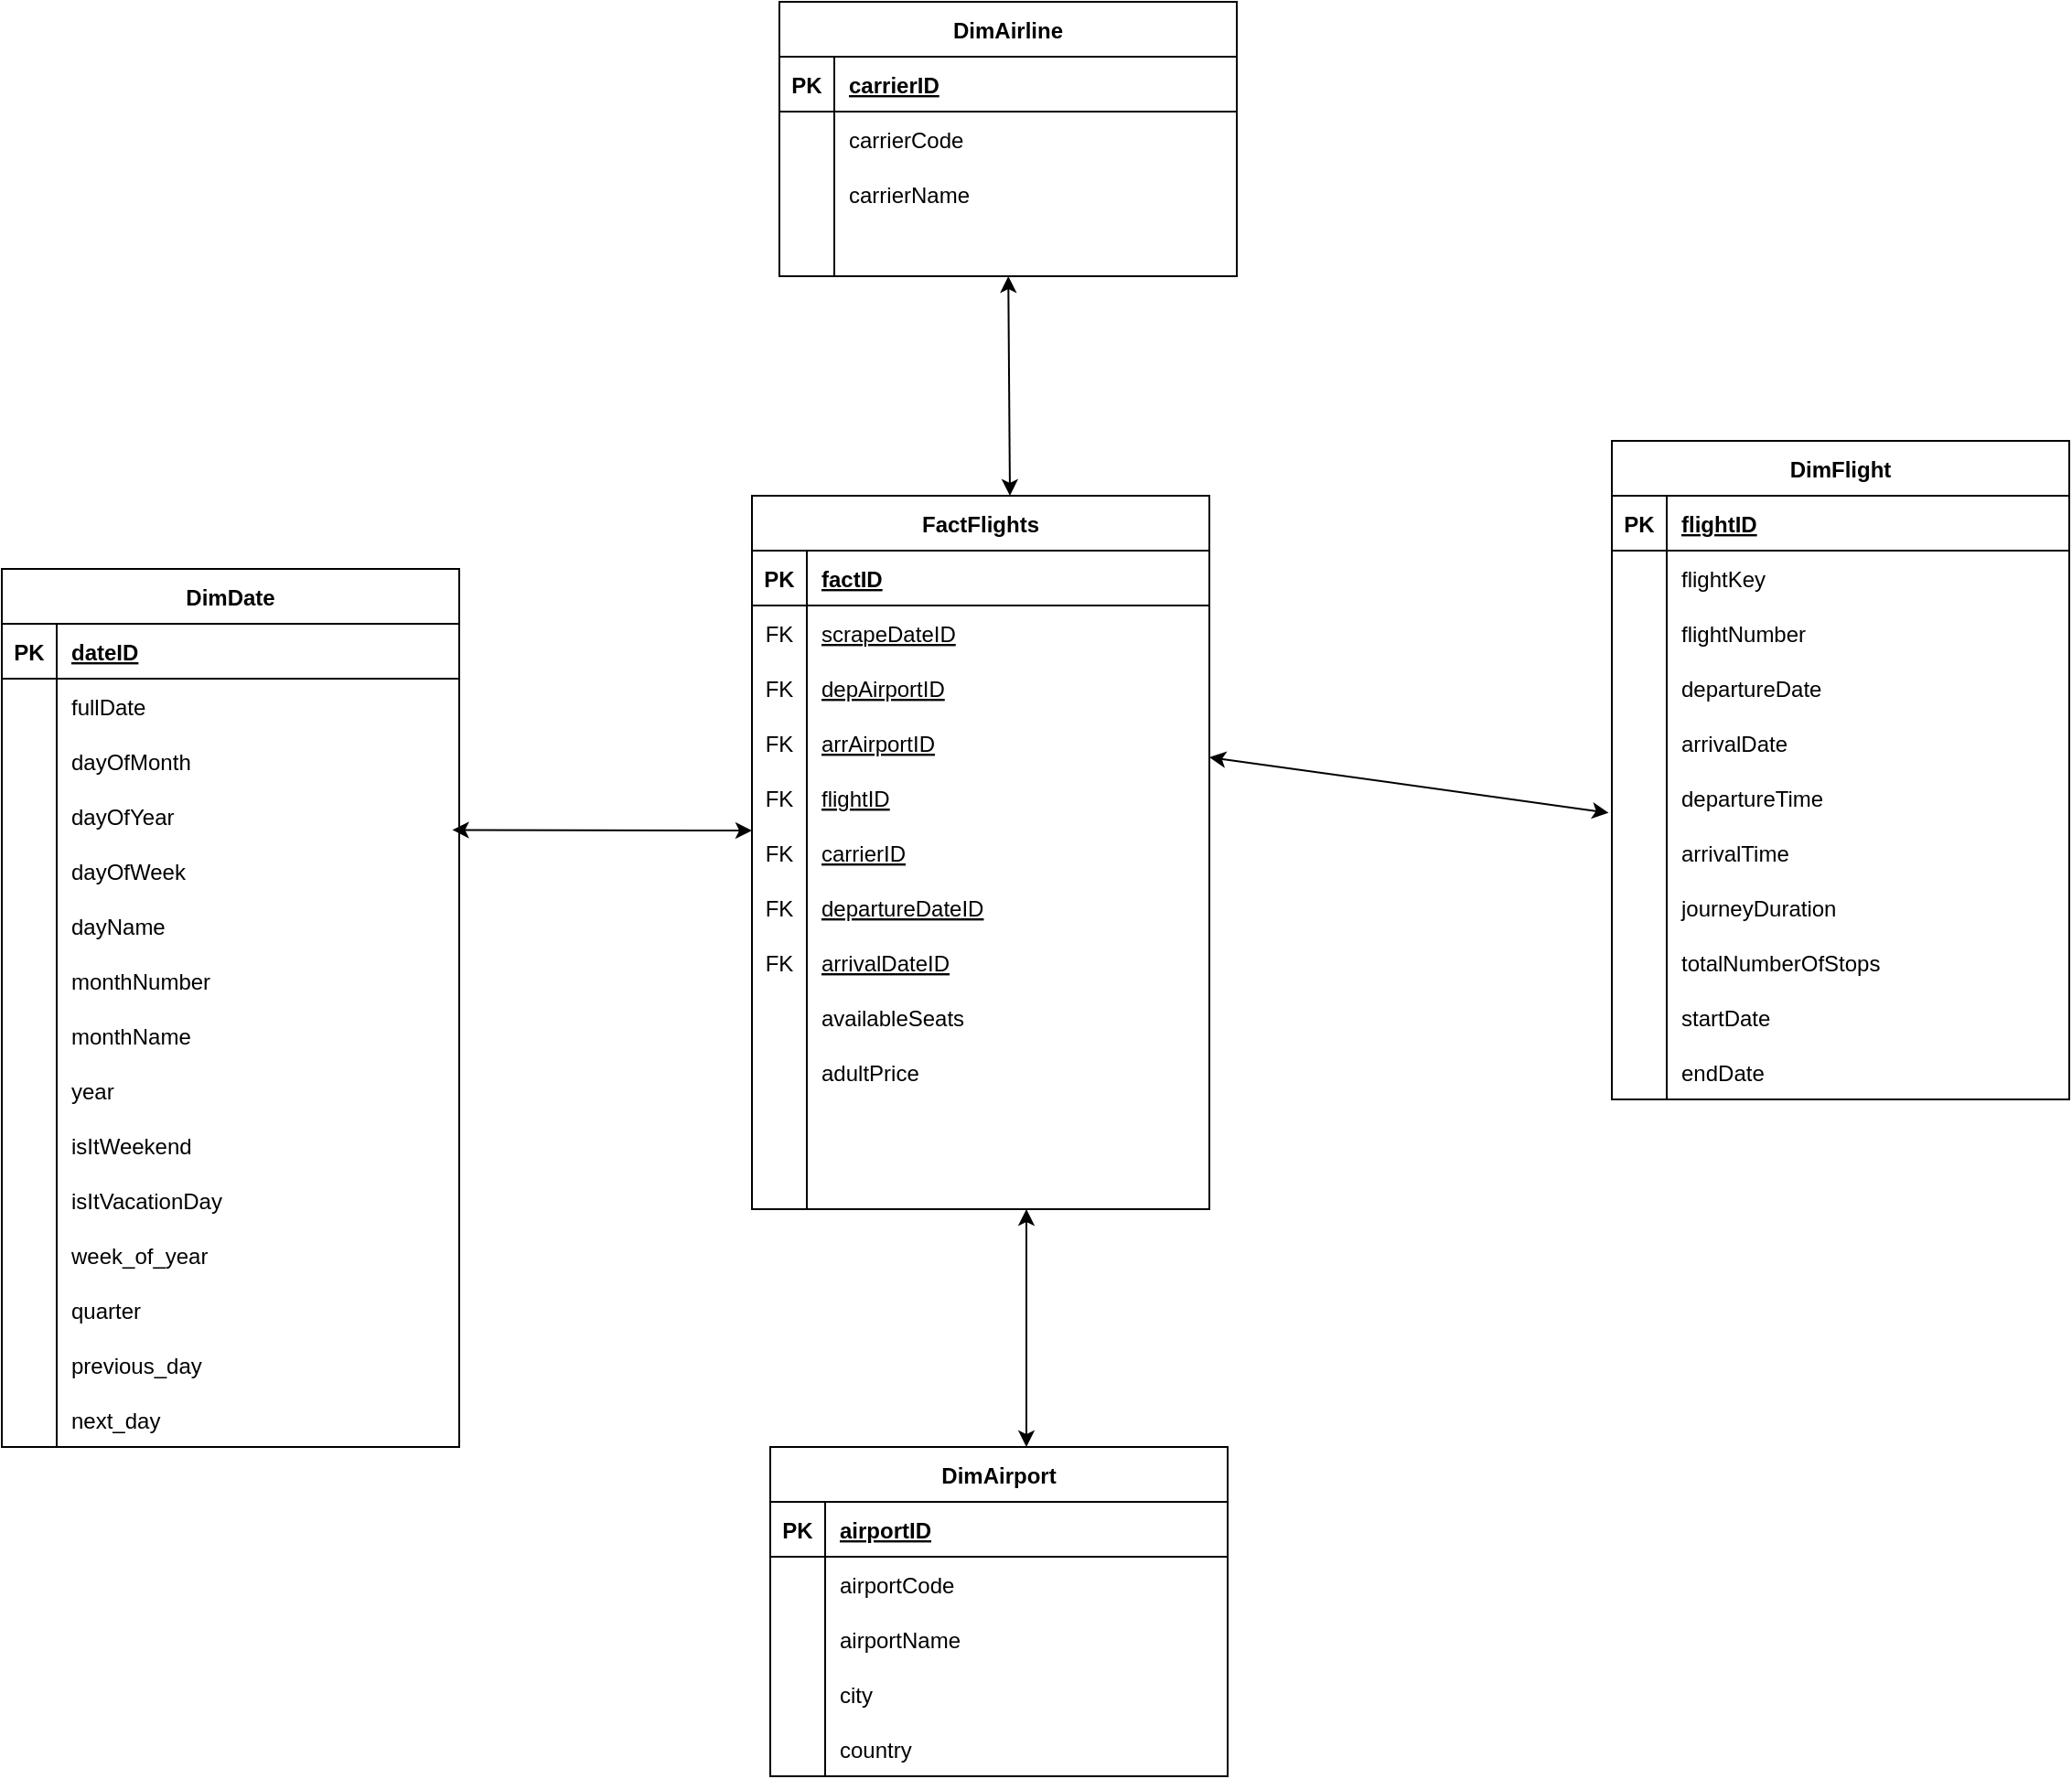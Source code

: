 <mxfile version="20.3.0" type="device"><diagram id="R2lEEEUBdFMjLlhIrx00" name="Page-1"><mxGraphModel dx="1449" dy="1837" grid="1" gridSize="10" guides="1" tooltips="1" connect="1" arrows="1" fold="1" page="1" pageScale="1" pageWidth="850" pageHeight="1100" math="0" shadow="0" extFonts="Permanent Marker^https://fonts.googleapis.com/css?family=Permanent+Marker"><root><mxCell id="0"/><mxCell id="1" parent="0"/><mxCell id="C-vyLk0tnHw3VtMMgP7b-2" value="DimFlight" style="shape=table;startSize=30;container=1;collapsible=1;childLayout=tableLayout;fixedRows=1;rowLines=0;fontStyle=1;align=center;resizeLast=1;" parent="1" vertex="1"><mxGeometry x="1000" y="-170" width="250" height="360" as="geometry"/></mxCell><mxCell id="C-vyLk0tnHw3VtMMgP7b-3" value="" style="shape=partialRectangle;collapsible=0;dropTarget=0;pointerEvents=0;fillColor=none;points=[[0,0.5],[1,0.5]];portConstraint=eastwest;top=0;left=0;right=0;bottom=1;" parent="C-vyLk0tnHw3VtMMgP7b-2" vertex="1"><mxGeometry y="30" width="250" height="30" as="geometry"/></mxCell><mxCell id="C-vyLk0tnHw3VtMMgP7b-4" value="PK" style="shape=partialRectangle;overflow=hidden;connectable=0;fillColor=none;top=0;left=0;bottom=0;right=0;fontStyle=1;" parent="C-vyLk0tnHw3VtMMgP7b-3" vertex="1"><mxGeometry width="30" height="30" as="geometry"><mxRectangle width="30" height="30" as="alternateBounds"/></mxGeometry></mxCell><mxCell id="C-vyLk0tnHw3VtMMgP7b-5" value="flightID" style="shape=partialRectangle;overflow=hidden;connectable=0;fillColor=none;top=0;left=0;bottom=0;right=0;align=left;spacingLeft=6;fontStyle=5;" parent="C-vyLk0tnHw3VtMMgP7b-3" vertex="1"><mxGeometry x="30" width="220" height="30" as="geometry"><mxRectangle width="220" height="30" as="alternateBounds"/></mxGeometry></mxCell><mxCell id="aFDw3FWtS5_TRK1xWJcs-72" value="" style="shape=partialRectangle;collapsible=0;dropTarget=0;pointerEvents=0;fillColor=none;points=[[0,0.5],[1,0.5]];portConstraint=eastwest;top=0;left=0;right=0;bottom=0;" parent="C-vyLk0tnHw3VtMMgP7b-2" vertex="1"><mxGeometry y="60" width="250" height="30" as="geometry"/></mxCell><mxCell id="aFDw3FWtS5_TRK1xWJcs-73" value="" style="shape=partialRectangle;overflow=hidden;connectable=0;fillColor=none;top=0;left=0;bottom=0;right=0;" parent="aFDw3FWtS5_TRK1xWJcs-72" vertex="1"><mxGeometry width="30" height="30" as="geometry"><mxRectangle width="30" height="30" as="alternateBounds"/></mxGeometry></mxCell><mxCell id="aFDw3FWtS5_TRK1xWJcs-74" value="flightKey" style="shape=partialRectangle;overflow=hidden;connectable=0;fillColor=none;top=0;left=0;bottom=0;right=0;align=left;spacingLeft=6;fontStyle=0" parent="aFDw3FWtS5_TRK1xWJcs-72" vertex="1"><mxGeometry x="30" width="220" height="30" as="geometry"><mxRectangle width="220" height="30" as="alternateBounds"/></mxGeometry></mxCell><mxCell id="MrCc9-gpfVWTd9eHEg34-4" value="" style="shape=partialRectangle;collapsible=0;dropTarget=0;pointerEvents=0;fillColor=none;points=[[0,0.5],[1,0.5]];portConstraint=eastwest;top=0;left=0;right=0;bottom=0;" vertex="1" parent="C-vyLk0tnHw3VtMMgP7b-2"><mxGeometry y="90" width="250" height="30" as="geometry"/></mxCell><mxCell id="MrCc9-gpfVWTd9eHEg34-5" value="" style="shape=partialRectangle;overflow=hidden;connectable=0;fillColor=none;top=0;left=0;bottom=0;right=0;" vertex="1" parent="MrCc9-gpfVWTd9eHEg34-4"><mxGeometry width="30" height="30" as="geometry"><mxRectangle width="30" height="30" as="alternateBounds"/></mxGeometry></mxCell><mxCell id="MrCc9-gpfVWTd9eHEg34-6" value="flightNumber" style="shape=partialRectangle;overflow=hidden;connectable=0;fillColor=none;top=0;left=0;bottom=0;right=0;align=left;spacingLeft=6;fontStyle=0" vertex="1" parent="MrCc9-gpfVWTd9eHEg34-4"><mxGeometry x="30" width="220" height="30" as="geometry"><mxRectangle width="220" height="30" as="alternateBounds"/></mxGeometry></mxCell><mxCell id="aFDw3FWtS5_TRK1xWJcs-75" value="" style="shape=partialRectangle;collapsible=0;dropTarget=0;pointerEvents=0;fillColor=none;points=[[0,0.5],[1,0.5]];portConstraint=eastwest;top=0;left=0;right=0;bottom=0;" parent="C-vyLk0tnHw3VtMMgP7b-2" vertex="1"><mxGeometry y="120" width="250" height="30" as="geometry"/></mxCell><mxCell id="aFDw3FWtS5_TRK1xWJcs-76" value="" style="shape=partialRectangle;overflow=hidden;connectable=0;fillColor=none;top=0;left=0;bottom=0;right=0;" parent="aFDw3FWtS5_TRK1xWJcs-75" vertex="1"><mxGeometry width="30" height="30" as="geometry"><mxRectangle width="30" height="30" as="alternateBounds"/></mxGeometry></mxCell><mxCell id="aFDw3FWtS5_TRK1xWJcs-77" value="departureDate" style="shape=partialRectangle;overflow=hidden;connectable=0;fillColor=none;top=0;left=0;bottom=0;right=0;align=left;spacingLeft=6;fontStyle=0" parent="aFDw3FWtS5_TRK1xWJcs-75" vertex="1"><mxGeometry x="30" width="220" height="30" as="geometry"><mxRectangle width="220" height="30" as="alternateBounds"/></mxGeometry></mxCell><mxCell id="C-vyLk0tnHw3VtMMgP7b-6" value="" style="shape=partialRectangle;collapsible=0;dropTarget=0;pointerEvents=0;fillColor=none;points=[[0,0.5],[1,0.5]];portConstraint=eastwest;top=0;left=0;right=0;bottom=0;" parent="C-vyLk0tnHw3VtMMgP7b-2" vertex="1"><mxGeometry y="150" width="250" height="30" as="geometry"/></mxCell><mxCell id="C-vyLk0tnHw3VtMMgP7b-7" value="" style="shape=partialRectangle;overflow=hidden;connectable=0;fillColor=none;top=0;left=0;bottom=0;right=0;" parent="C-vyLk0tnHw3VtMMgP7b-6" vertex="1"><mxGeometry width="30" height="30" as="geometry"><mxRectangle width="30" height="30" as="alternateBounds"/></mxGeometry></mxCell><mxCell id="C-vyLk0tnHw3VtMMgP7b-8" value="arrivalDate" style="shape=partialRectangle;overflow=hidden;connectable=0;fillColor=none;top=0;left=0;bottom=0;right=0;align=left;spacingLeft=6;fontStyle=0" parent="C-vyLk0tnHw3VtMMgP7b-6" vertex="1"><mxGeometry x="30" width="220" height="30" as="geometry"><mxRectangle width="220" height="30" as="alternateBounds"/></mxGeometry></mxCell><mxCell id="C-vyLk0tnHw3VtMMgP7b-9" value="" style="shape=partialRectangle;collapsible=0;dropTarget=0;pointerEvents=0;fillColor=none;points=[[0,0.5],[1,0.5]];portConstraint=eastwest;top=0;left=0;right=0;bottom=0;" parent="C-vyLk0tnHw3VtMMgP7b-2" vertex="1"><mxGeometry y="180" width="250" height="30" as="geometry"/></mxCell><mxCell id="C-vyLk0tnHw3VtMMgP7b-10" value="" style="shape=partialRectangle;overflow=hidden;connectable=0;fillColor=none;top=0;left=0;bottom=0;right=0;" parent="C-vyLk0tnHw3VtMMgP7b-9" vertex="1"><mxGeometry width="30" height="30" as="geometry"><mxRectangle width="30" height="30" as="alternateBounds"/></mxGeometry></mxCell><mxCell id="C-vyLk0tnHw3VtMMgP7b-11" value="departureTime" style="shape=partialRectangle;overflow=hidden;connectable=0;fillColor=none;top=0;left=0;bottom=0;right=0;align=left;spacingLeft=6;" parent="C-vyLk0tnHw3VtMMgP7b-9" vertex="1"><mxGeometry x="30" width="220" height="30" as="geometry"><mxRectangle width="220" height="30" as="alternateBounds"/></mxGeometry></mxCell><mxCell id="aFDw3FWtS5_TRK1xWJcs-7" value="" style="shape=partialRectangle;collapsible=0;dropTarget=0;pointerEvents=0;fillColor=none;points=[[0,0.5],[1,0.5]];portConstraint=eastwest;top=0;left=0;right=0;bottom=0;" parent="C-vyLk0tnHw3VtMMgP7b-2" vertex="1"><mxGeometry y="210" width="250" height="30" as="geometry"/></mxCell><mxCell id="aFDw3FWtS5_TRK1xWJcs-8" value="    " style="shape=partialRectangle;overflow=hidden;connectable=0;fillColor=none;top=0;left=0;bottom=0;right=0;" parent="aFDw3FWtS5_TRK1xWJcs-7" vertex="1"><mxGeometry width="30" height="30" as="geometry"><mxRectangle width="30" height="30" as="alternateBounds"/></mxGeometry></mxCell><mxCell id="aFDw3FWtS5_TRK1xWJcs-9" value="arrivalTime" style="shape=partialRectangle;overflow=hidden;connectable=0;fillColor=none;top=0;left=0;bottom=0;right=0;align=left;spacingLeft=6;" parent="aFDw3FWtS5_TRK1xWJcs-7" vertex="1"><mxGeometry x="30" width="220" height="30" as="geometry"><mxRectangle width="220" height="30" as="alternateBounds"/></mxGeometry></mxCell><mxCell id="aFDw3FWtS5_TRK1xWJcs-10" value="" style="shape=partialRectangle;collapsible=0;dropTarget=0;pointerEvents=0;fillColor=none;points=[[0,0.5],[1,0.5]];portConstraint=eastwest;top=0;left=0;right=0;bottom=0;" parent="C-vyLk0tnHw3VtMMgP7b-2" vertex="1"><mxGeometry y="240" width="250" height="30" as="geometry"/></mxCell><mxCell id="aFDw3FWtS5_TRK1xWJcs-11" value="    " style="shape=partialRectangle;overflow=hidden;connectable=0;fillColor=none;top=0;left=0;bottom=0;right=0;" parent="aFDw3FWtS5_TRK1xWJcs-10" vertex="1"><mxGeometry width="30" height="30" as="geometry"><mxRectangle width="30" height="30" as="alternateBounds"/></mxGeometry></mxCell><mxCell id="aFDw3FWtS5_TRK1xWJcs-12" value="journeyDuration" style="shape=partialRectangle;overflow=hidden;connectable=0;fillColor=none;top=0;left=0;bottom=0;right=0;align=left;spacingLeft=6;" parent="aFDw3FWtS5_TRK1xWJcs-10" vertex="1"><mxGeometry x="30" width="220" height="30" as="geometry"><mxRectangle width="220" height="30" as="alternateBounds"/></mxGeometry></mxCell><mxCell id="ncokuaWRNM8xw1sdUH3f-75" value="" style="shape=partialRectangle;collapsible=0;dropTarget=0;pointerEvents=0;fillColor=none;points=[[0,0.5],[1,0.5]];portConstraint=eastwest;top=0;left=0;right=0;bottom=0;" parent="C-vyLk0tnHw3VtMMgP7b-2" vertex="1"><mxGeometry y="270" width="250" height="30" as="geometry"/></mxCell><mxCell id="ncokuaWRNM8xw1sdUH3f-76" value="    " style="shape=partialRectangle;overflow=hidden;connectable=0;fillColor=none;top=0;left=0;bottom=0;right=0;" parent="ncokuaWRNM8xw1sdUH3f-75" vertex="1"><mxGeometry width="30" height="30" as="geometry"><mxRectangle width="30" height="30" as="alternateBounds"/></mxGeometry></mxCell><mxCell id="ncokuaWRNM8xw1sdUH3f-77" value="totalNumberOfStops" style="shape=partialRectangle;overflow=hidden;connectable=0;fillColor=none;top=0;left=0;bottom=0;right=0;align=left;spacingLeft=6;" parent="ncokuaWRNM8xw1sdUH3f-75" vertex="1"><mxGeometry x="30" width="220" height="30" as="geometry"><mxRectangle width="220" height="30" as="alternateBounds"/></mxGeometry></mxCell><mxCell id="aFDw3FWtS5_TRK1xWJcs-22" value="" style="shape=partialRectangle;collapsible=0;dropTarget=0;pointerEvents=0;fillColor=none;points=[[0,0.5],[1,0.5]];portConstraint=eastwest;top=0;left=0;right=0;bottom=0;" parent="C-vyLk0tnHw3VtMMgP7b-2" vertex="1"><mxGeometry y="300" width="250" height="30" as="geometry"/></mxCell><mxCell id="aFDw3FWtS5_TRK1xWJcs-23" value="    " style="shape=partialRectangle;overflow=hidden;connectable=0;fillColor=none;top=0;left=0;bottom=0;right=0;" parent="aFDw3FWtS5_TRK1xWJcs-22" vertex="1"><mxGeometry width="30" height="30" as="geometry"><mxRectangle width="30" height="30" as="alternateBounds"/></mxGeometry></mxCell><mxCell id="aFDw3FWtS5_TRK1xWJcs-24" value="startDate" style="shape=partialRectangle;overflow=hidden;connectable=0;fillColor=none;top=0;left=0;bottom=0;right=0;align=left;spacingLeft=6;" parent="aFDw3FWtS5_TRK1xWJcs-22" vertex="1"><mxGeometry x="30" width="220" height="30" as="geometry"><mxRectangle width="220" height="30" as="alternateBounds"/></mxGeometry></mxCell><mxCell id="aFDw3FWtS5_TRK1xWJcs-25" value="" style="shape=partialRectangle;collapsible=0;dropTarget=0;pointerEvents=0;fillColor=none;points=[[0,0.5],[1,0.5]];portConstraint=eastwest;top=0;left=0;right=0;bottom=0;" parent="C-vyLk0tnHw3VtMMgP7b-2" vertex="1"><mxGeometry y="330" width="250" height="30" as="geometry"/></mxCell><mxCell id="aFDw3FWtS5_TRK1xWJcs-26" value="    " style="shape=partialRectangle;overflow=hidden;connectable=0;fillColor=none;top=0;left=0;bottom=0;right=0;" parent="aFDw3FWtS5_TRK1xWJcs-25" vertex="1"><mxGeometry width="30" height="30" as="geometry"><mxRectangle width="30" height="30" as="alternateBounds"/></mxGeometry></mxCell><mxCell id="aFDw3FWtS5_TRK1xWJcs-27" value="endDate" style="shape=partialRectangle;overflow=hidden;connectable=0;fillColor=none;top=0;left=0;bottom=0;right=0;align=left;spacingLeft=6;" parent="aFDw3FWtS5_TRK1xWJcs-25" vertex="1"><mxGeometry x="30" width="220" height="30" as="geometry"><mxRectangle width="220" height="30" as="alternateBounds"/></mxGeometry></mxCell><mxCell id="C-vyLk0tnHw3VtMMgP7b-23" value="DimAirport" style="shape=table;startSize=30;container=1;collapsible=1;childLayout=tableLayout;fixedRows=1;rowLines=0;fontStyle=1;align=center;resizeLast=1;" parent="1" vertex="1"><mxGeometry x="540" y="380" width="250" height="180" as="geometry"/></mxCell><mxCell id="C-vyLk0tnHw3VtMMgP7b-24" value="" style="shape=partialRectangle;collapsible=0;dropTarget=0;pointerEvents=0;fillColor=none;points=[[0,0.5],[1,0.5]];portConstraint=eastwest;top=0;left=0;right=0;bottom=1;" parent="C-vyLk0tnHw3VtMMgP7b-23" vertex="1"><mxGeometry y="30" width="250" height="30" as="geometry"/></mxCell><mxCell id="C-vyLk0tnHw3VtMMgP7b-25" value="PK" style="shape=partialRectangle;overflow=hidden;connectable=0;fillColor=none;top=0;left=0;bottom=0;right=0;fontStyle=1;" parent="C-vyLk0tnHw3VtMMgP7b-24" vertex="1"><mxGeometry width="30" height="30" as="geometry"><mxRectangle width="30" height="30" as="alternateBounds"/></mxGeometry></mxCell><mxCell id="C-vyLk0tnHw3VtMMgP7b-26" value="airportID" style="shape=partialRectangle;overflow=hidden;connectable=0;fillColor=none;top=0;left=0;bottom=0;right=0;align=left;spacingLeft=6;fontStyle=5;" parent="C-vyLk0tnHw3VtMMgP7b-24" vertex="1"><mxGeometry x="30" width="220" height="30" as="geometry"><mxRectangle width="220" height="30" as="alternateBounds"/></mxGeometry></mxCell><mxCell id="aFDw3FWtS5_TRK1xWJcs-63" value="" style="shape=partialRectangle;collapsible=0;dropTarget=0;pointerEvents=0;fillColor=none;points=[[0,0.5],[1,0.5]];portConstraint=eastwest;top=0;left=0;right=0;bottom=0;" parent="C-vyLk0tnHw3VtMMgP7b-23" vertex="1"><mxGeometry y="60" width="250" height="30" as="geometry"/></mxCell><mxCell id="aFDw3FWtS5_TRK1xWJcs-64" value="" style="shape=partialRectangle;overflow=hidden;connectable=0;fillColor=none;top=0;left=0;bottom=0;right=0;" parent="aFDw3FWtS5_TRK1xWJcs-63" vertex="1"><mxGeometry width="30" height="30" as="geometry"><mxRectangle width="30" height="30" as="alternateBounds"/></mxGeometry></mxCell><mxCell id="aFDw3FWtS5_TRK1xWJcs-65" value="airportCode" style="shape=partialRectangle;overflow=hidden;connectable=0;fillColor=none;top=0;left=0;bottom=0;right=0;align=left;spacingLeft=6;" parent="aFDw3FWtS5_TRK1xWJcs-63" vertex="1"><mxGeometry x="30" width="220" height="30" as="geometry"><mxRectangle width="220" height="30" as="alternateBounds"/></mxGeometry></mxCell><mxCell id="MrCc9-gpfVWTd9eHEg34-1" value="" style="shape=partialRectangle;collapsible=0;dropTarget=0;pointerEvents=0;fillColor=none;points=[[0,0.5],[1,0.5]];portConstraint=eastwest;top=0;left=0;right=0;bottom=0;" vertex="1" parent="C-vyLk0tnHw3VtMMgP7b-23"><mxGeometry y="90" width="250" height="30" as="geometry"/></mxCell><mxCell id="MrCc9-gpfVWTd9eHEg34-2" value="" style="shape=partialRectangle;overflow=hidden;connectable=0;fillColor=none;top=0;left=0;bottom=0;right=0;" vertex="1" parent="MrCc9-gpfVWTd9eHEg34-1"><mxGeometry width="30" height="30" as="geometry"><mxRectangle width="30" height="30" as="alternateBounds"/></mxGeometry></mxCell><mxCell id="MrCc9-gpfVWTd9eHEg34-3" value="airportName" style="shape=partialRectangle;overflow=hidden;connectable=0;fillColor=none;top=0;left=0;bottom=0;right=0;align=left;spacingLeft=6;" vertex="1" parent="MrCc9-gpfVWTd9eHEg34-1"><mxGeometry x="30" width="220" height="30" as="geometry"><mxRectangle width="220" height="30" as="alternateBounds"/></mxGeometry></mxCell><mxCell id="aFDw3FWtS5_TRK1xWJcs-66" value="" style="shape=partialRectangle;collapsible=0;dropTarget=0;pointerEvents=0;fillColor=none;points=[[0,0.5],[1,0.5]];portConstraint=eastwest;top=0;left=0;right=0;bottom=0;" parent="C-vyLk0tnHw3VtMMgP7b-23" vertex="1"><mxGeometry y="120" width="250" height="30" as="geometry"/></mxCell><mxCell id="aFDw3FWtS5_TRK1xWJcs-67" value="" style="shape=partialRectangle;overflow=hidden;connectable=0;fillColor=none;top=0;left=0;bottom=0;right=0;" parent="aFDw3FWtS5_TRK1xWJcs-66" vertex="1"><mxGeometry width="30" height="30" as="geometry"><mxRectangle width="30" height="30" as="alternateBounds"/></mxGeometry></mxCell><mxCell id="aFDw3FWtS5_TRK1xWJcs-68" value="city" style="shape=partialRectangle;overflow=hidden;connectable=0;fillColor=none;top=0;left=0;bottom=0;right=0;align=left;spacingLeft=6;" parent="aFDw3FWtS5_TRK1xWJcs-66" vertex="1"><mxGeometry x="30" width="220" height="30" as="geometry"><mxRectangle width="220" height="30" as="alternateBounds"/></mxGeometry></mxCell><mxCell id="aFDw3FWtS5_TRK1xWJcs-69" value="" style="shape=partialRectangle;collapsible=0;dropTarget=0;pointerEvents=0;fillColor=none;points=[[0,0.5],[1,0.5]];portConstraint=eastwest;top=0;left=0;right=0;bottom=0;" parent="C-vyLk0tnHw3VtMMgP7b-23" vertex="1"><mxGeometry y="150" width="250" height="30" as="geometry"/></mxCell><mxCell id="aFDw3FWtS5_TRK1xWJcs-70" value="" style="shape=partialRectangle;overflow=hidden;connectable=0;fillColor=none;top=0;left=0;bottom=0;right=0;" parent="aFDw3FWtS5_TRK1xWJcs-69" vertex="1"><mxGeometry width="30" height="30" as="geometry"><mxRectangle width="30" height="30" as="alternateBounds"/></mxGeometry></mxCell><mxCell id="aFDw3FWtS5_TRK1xWJcs-71" value="country" style="shape=partialRectangle;overflow=hidden;connectable=0;fillColor=none;top=0;left=0;bottom=0;right=0;align=left;spacingLeft=6;" parent="aFDw3FWtS5_TRK1xWJcs-69" vertex="1"><mxGeometry x="30" width="220" height="30" as="geometry"><mxRectangle width="220" height="30" as="alternateBounds"/></mxGeometry></mxCell><mxCell id="gEFnqGnMt6bCV58McfXm-3" value="DimAirline" style="shape=table;startSize=30;container=1;collapsible=1;childLayout=tableLayout;fixedRows=1;rowLines=0;fontStyle=1;align=center;resizeLast=1;" parent="1" vertex="1"><mxGeometry x="545" y="-410" width="250" height="150" as="geometry"/></mxCell><mxCell id="gEFnqGnMt6bCV58McfXm-4" value="" style="shape=partialRectangle;collapsible=0;dropTarget=0;pointerEvents=0;fillColor=none;points=[[0,0.5],[1,0.5]];portConstraint=eastwest;top=0;left=0;right=0;bottom=1;" parent="gEFnqGnMt6bCV58McfXm-3" vertex="1"><mxGeometry y="30" width="250" height="30" as="geometry"/></mxCell><mxCell id="gEFnqGnMt6bCV58McfXm-5" value="PK" style="shape=partialRectangle;overflow=hidden;connectable=0;fillColor=none;top=0;left=0;bottom=0;right=0;fontStyle=1;" parent="gEFnqGnMt6bCV58McfXm-4" vertex="1"><mxGeometry width="30" height="30" as="geometry"><mxRectangle width="30" height="30" as="alternateBounds"/></mxGeometry></mxCell><mxCell id="gEFnqGnMt6bCV58McfXm-6" value="carrierID" style="shape=partialRectangle;overflow=hidden;connectable=0;fillColor=none;top=0;left=0;bottom=0;right=0;align=left;spacingLeft=6;fontStyle=5;" parent="gEFnqGnMt6bCV58McfXm-4" vertex="1"><mxGeometry x="30" width="220" height="30" as="geometry"><mxRectangle width="220" height="30" as="alternateBounds"/></mxGeometry></mxCell><mxCell id="aFDw3FWtS5_TRK1xWJcs-93" value="" style="shape=partialRectangle;collapsible=0;dropTarget=0;pointerEvents=0;fillColor=none;points=[[0,0.5],[1,0.5]];portConstraint=eastwest;top=0;left=0;right=0;bottom=0;" parent="gEFnqGnMt6bCV58McfXm-3" vertex="1"><mxGeometry y="60" width="250" height="30" as="geometry"/></mxCell><mxCell id="aFDw3FWtS5_TRK1xWJcs-94" value="" style="shape=partialRectangle;overflow=hidden;connectable=0;fillColor=none;top=0;left=0;bottom=0;right=0;" parent="aFDw3FWtS5_TRK1xWJcs-93" vertex="1"><mxGeometry width="30" height="30" as="geometry"><mxRectangle width="30" height="30" as="alternateBounds"/></mxGeometry></mxCell><mxCell id="aFDw3FWtS5_TRK1xWJcs-95" value="carrierCode" style="shape=partialRectangle;overflow=hidden;connectable=0;fillColor=none;top=0;left=0;bottom=0;right=0;align=left;spacingLeft=6;" parent="aFDw3FWtS5_TRK1xWJcs-93" vertex="1"><mxGeometry x="30" width="220" height="30" as="geometry"><mxRectangle width="220" height="30" as="alternateBounds"/></mxGeometry></mxCell><mxCell id="gEFnqGnMt6bCV58McfXm-7" value="" style="shape=partialRectangle;collapsible=0;dropTarget=0;pointerEvents=0;fillColor=none;points=[[0,0.5],[1,0.5]];portConstraint=eastwest;top=0;left=0;right=0;bottom=0;" parent="gEFnqGnMt6bCV58McfXm-3" vertex="1"><mxGeometry y="90" width="250" height="30" as="geometry"/></mxCell><mxCell id="gEFnqGnMt6bCV58McfXm-8" value="" style="shape=partialRectangle;overflow=hidden;connectable=0;fillColor=none;top=0;left=0;bottom=0;right=0;" parent="gEFnqGnMt6bCV58McfXm-7" vertex="1"><mxGeometry width="30" height="30" as="geometry"><mxRectangle width="30" height="30" as="alternateBounds"/></mxGeometry></mxCell><mxCell id="gEFnqGnMt6bCV58McfXm-9" value="carrierName" style="shape=partialRectangle;overflow=hidden;connectable=0;fillColor=none;top=0;left=0;bottom=0;right=0;align=left;spacingLeft=6;" parent="gEFnqGnMt6bCV58McfXm-7" vertex="1"><mxGeometry x="30" width="220" height="30" as="geometry"><mxRectangle width="220" height="30" as="alternateBounds"/></mxGeometry></mxCell><mxCell id="gEFnqGnMt6bCV58McfXm-10" value="" style="shape=partialRectangle;collapsible=0;dropTarget=0;pointerEvents=0;fillColor=none;points=[[0,0.5],[1,0.5]];portConstraint=eastwest;top=0;left=0;right=0;bottom=0;" parent="gEFnqGnMt6bCV58McfXm-3" vertex="1"><mxGeometry y="120" width="250" height="30" as="geometry"/></mxCell><mxCell id="gEFnqGnMt6bCV58McfXm-11" value="" style="shape=partialRectangle;overflow=hidden;connectable=0;fillColor=none;top=0;left=0;bottom=0;right=0;" parent="gEFnqGnMt6bCV58McfXm-10" vertex="1"><mxGeometry width="30" height="30" as="geometry"><mxRectangle width="30" height="30" as="alternateBounds"/></mxGeometry></mxCell><mxCell id="gEFnqGnMt6bCV58McfXm-12" value="" style="shape=partialRectangle;overflow=hidden;connectable=0;fillColor=none;top=0;left=0;bottom=0;right=0;align=left;spacingLeft=6;" parent="gEFnqGnMt6bCV58McfXm-10" vertex="1"><mxGeometry x="30" width="220" height="30" as="geometry"><mxRectangle width="220" height="30" as="alternateBounds"/></mxGeometry></mxCell><mxCell id="9ZPJeTySJqHeECLZw4c1-28" value="DimDate" style="shape=table;startSize=30;container=1;collapsible=1;childLayout=tableLayout;fixedRows=1;rowLines=0;fontStyle=1;align=center;resizeLast=1;" parent="1" vertex="1"><mxGeometry x="120" y="-100" width="250" height="480" as="geometry"/></mxCell><mxCell id="9ZPJeTySJqHeECLZw4c1-29" value="" style="shape=partialRectangle;collapsible=0;dropTarget=0;pointerEvents=0;fillColor=none;points=[[0,0.5],[1,0.5]];portConstraint=eastwest;top=0;left=0;right=0;bottom=1;" parent="9ZPJeTySJqHeECLZw4c1-28" vertex="1"><mxGeometry y="30" width="250" height="30" as="geometry"/></mxCell><mxCell id="9ZPJeTySJqHeECLZw4c1-30" value="PK" style="shape=partialRectangle;overflow=hidden;connectable=0;fillColor=none;top=0;left=0;bottom=0;right=0;fontStyle=1;" parent="9ZPJeTySJqHeECLZw4c1-29" vertex="1"><mxGeometry width="30" height="30" as="geometry"><mxRectangle width="30" height="30" as="alternateBounds"/></mxGeometry></mxCell><mxCell id="9ZPJeTySJqHeECLZw4c1-31" value="dateID" style="shape=partialRectangle;overflow=hidden;connectable=0;fillColor=none;top=0;left=0;bottom=0;right=0;align=left;spacingLeft=6;fontStyle=5;" parent="9ZPJeTySJqHeECLZw4c1-29" vertex="1"><mxGeometry x="30" width="220" height="30" as="geometry"><mxRectangle width="220" height="30" as="alternateBounds"/></mxGeometry></mxCell><mxCell id="ncokuaWRNM8xw1sdUH3f-62" value="" style="shape=partialRectangle;collapsible=0;dropTarget=0;pointerEvents=0;fillColor=none;points=[[0,0.5],[1,0.5]];portConstraint=eastwest;top=0;left=0;right=0;bottom=0;" parent="9ZPJeTySJqHeECLZw4c1-28" vertex="1"><mxGeometry y="60" width="250" height="30" as="geometry"/></mxCell><mxCell id="ncokuaWRNM8xw1sdUH3f-63" value="" style="shape=partialRectangle;overflow=hidden;connectable=0;fillColor=none;top=0;left=0;bottom=0;right=0;" parent="ncokuaWRNM8xw1sdUH3f-62" vertex="1"><mxGeometry width="30" height="30" as="geometry"><mxRectangle width="30" height="30" as="alternateBounds"/></mxGeometry></mxCell><mxCell id="ncokuaWRNM8xw1sdUH3f-64" value="fullDate" style="shape=partialRectangle;overflow=hidden;connectable=0;fillColor=none;top=0;left=0;bottom=0;right=0;align=left;spacingLeft=6;fontStyle=0" parent="ncokuaWRNM8xw1sdUH3f-62" vertex="1"><mxGeometry x="30" width="220" height="30" as="geometry"><mxRectangle width="220" height="30" as="alternateBounds"/></mxGeometry></mxCell><mxCell id="ncokuaWRNM8xw1sdUH3f-65" value="" style="shape=partialRectangle;collapsible=0;dropTarget=0;pointerEvents=0;fillColor=none;points=[[0,0.5],[1,0.5]];portConstraint=eastwest;top=0;left=0;right=0;bottom=0;" parent="9ZPJeTySJqHeECLZw4c1-28" vertex="1"><mxGeometry y="90" width="250" height="30" as="geometry"/></mxCell><mxCell id="ncokuaWRNM8xw1sdUH3f-66" value="" style="shape=partialRectangle;overflow=hidden;connectable=0;fillColor=none;top=0;left=0;bottom=0;right=0;" parent="ncokuaWRNM8xw1sdUH3f-65" vertex="1"><mxGeometry width="30" height="30" as="geometry"><mxRectangle width="30" height="30" as="alternateBounds"/></mxGeometry></mxCell><mxCell id="ncokuaWRNM8xw1sdUH3f-67" value="dayOfMonth" style="shape=partialRectangle;overflow=hidden;connectable=0;fillColor=none;top=0;left=0;bottom=0;right=0;align=left;spacingLeft=6;fontStyle=0" parent="ncokuaWRNM8xw1sdUH3f-65" vertex="1"><mxGeometry x="30" width="220" height="30" as="geometry"><mxRectangle width="220" height="30" as="alternateBounds"/></mxGeometry></mxCell><mxCell id="ncokuaWRNM8xw1sdUH3f-68" value="" style="shape=partialRectangle;collapsible=0;dropTarget=0;pointerEvents=0;fillColor=none;points=[[0,0.5],[1,0.5]];portConstraint=eastwest;top=0;left=0;right=0;bottom=0;" parent="9ZPJeTySJqHeECLZw4c1-28" vertex="1"><mxGeometry y="120" width="250" height="30" as="geometry"/></mxCell><mxCell id="ncokuaWRNM8xw1sdUH3f-69" value="" style="shape=partialRectangle;overflow=hidden;connectable=0;fillColor=none;top=0;left=0;bottom=0;right=0;" parent="ncokuaWRNM8xw1sdUH3f-68" vertex="1"><mxGeometry width="30" height="30" as="geometry"><mxRectangle width="30" height="30" as="alternateBounds"/></mxGeometry></mxCell><mxCell id="ncokuaWRNM8xw1sdUH3f-70" value="dayOfYear" style="shape=partialRectangle;overflow=hidden;connectable=0;fillColor=none;top=0;left=0;bottom=0;right=0;align=left;spacingLeft=6;fontStyle=0" parent="ncokuaWRNM8xw1sdUH3f-68" vertex="1"><mxGeometry x="30" width="220" height="30" as="geometry"><mxRectangle width="220" height="30" as="alternateBounds"/></mxGeometry></mxCell><mxCell id="ncokuaWRNM8xw1sdUH3f-71" value="" style="shape=partialRectangle;collapsible=0;dropTarget=0;pointerEvents=0;fillColor=none;points=[[0,0.5],[1,0.5]];portConstraint=eastwest;top=0;left=0;right=0;bottom=0;" parent="9ZPJeTySJqHeECLZw4c1-28" vertex="1"><mxGeometry y="150" width="250" height="30" as="geometry"/></mxCell><mxCell id="ncokuaWRNM8xw1sdUH3f-72" value="" style="shape=partialRectangle;overflow=hidden;connectable=0;fillColor=none;top=0;left=0;bottom=0;right=0;" parent="ncokuaWRNM8xw1sdUH3f-71" vertex="1"><mxGeometry width="30" height="30" as="geometry"><mxRectangle width="30" height="30" as="alternateBounds"/></mxGeometry></mxCell><mxCell id="ncokuaWRNM8xw1sdUH3f-73" value="dayOfWeek" style="shape=partialRectangle;overflow=hidden;connectable=0;fillColor=none;top=0;left=0;bottom=0;right=0;align=left;spacingLeft=6;" parent="ncokuaWRNM8xw1sdUH3f-71" vertex="1"><mxGeometry x="30" width="220" height="30" as="geometry"><mxRectangle width="220" height="30" as="alternateBounds"/></mxGeometry></mxCell><mxCell id="9ZPJeTySJqHeECLZw4c1-32" value="" style="shape=partialRectangle;collapsible=0;dropTarget=0;pointerEvents=0;fillColor=none;points=[[0,0.5],[1,0.5]];portConstraint=eastwest;top=0;left=0;right=0;bottom=0;" parent="9ZPJeTySJqHeECLZw4c1-28" vertex="1"><mxGeometry y="180" width="250" height="30" as="geometry"/></mxCell><mxCell id="9ZPJeTySJqHeECLZw4c1-33" value="" style="shape=partialRectangle;overflow=hidden;connectable=0;fillColor=none;top=0;left=0;bottom=0;right=0;" parent="9ZPJeTySJqHeECLZw4c1-32" vertex="1"><mxGeometry width="30" height="30" as="geometry"><mxRectangle width="30" height="30" as="alternateBounds"/></mxGeometry></mxCell><mxCell id="9ZPJeTySJqHeECLZw4c1-34" value="dayName" style="shape=partialRectangle;overflow=hidden;connectable=0;fillColor=none;top=0;left=0;bottom=0;right=0;align=left;spacingLeft=6;" parent="9ZPJeTySJqHeECLZw4c1-32" vertex="1"><mxGeometry x="30" width="220" height="30" as="geometry"><mxRectangle width="220" height="30" as="alternateBounds"/></mxGeometry></mxCell><mxCell id="RMsXhgUu5S0uC7FAnIs6-7" value="" style="shape=partialRectangle;collapsible=0;dropTarget=0;pointerEvents=0;fillColor=none;points=[[0,0.5],[1,0.5]];portConstraint=eastwest;top=0;left=0;right=0;bottom=0;" parent="9ZPJeTySJqHeECLZw4c1-28" vertex="1"><mxGeometry y="210" width="250" height="30" as="geometry"/></mxCell><mxCell id="RMsXhgUu5S0uC7FAnIs6-8" value="" style="shape=partialRectangle;overflow=hidden;connectable=0;fillColor=none;top=0;left=0;bottom=0;right=0;" parent="RMsXhgUu5S0uC7FAnIs6-7" vertex="1"><mxGeometry width="30" height="30" as="geometry"><mxRectangle width="30" height="30" as="alternateBounds"/></mxGeometry></mxCell><mxCell id="RMsXhgUu5S0uC7FAnIs6-9" value="monthNumber" style="shape=partialRectangle;overflow=hidden;connectable=0;fillColor=none;top=0;left=0;bottom=0;right=0;align=left;spacingLeft=6;" parent="RMsXhgUu5S0uC7FAnIs6-7" vertex="1"><mxGeometry x="30" width="220" height="30" as="geometry"><mxRectangle width="220" height="30" as="alternateBounds"/></mxGeometry></mxCell><mxCell id="jhHN9-uxHvd1Ld0iJMLI-6" value="" style="shape=partialRectangle;collapsible=0;dropTarget=0;pointerEvents=0;fillColor=none;points=[[0,0.5],[1,0.5]];portConstraint=eastwest;top=0;left=0;right=0;bottom=0;" parent="9ZPJeTySJqHeECLZw4c1-28" vertex="1"><mxGeometry y="240" width="250" height="30" as="geometry"/></mxCell><mxCell id="jhHN9-uxHvd1Ld0iJMLI-7" value="" style="shape=partialRectangle;overflow=hidden;connectable=0;fillColor=none;top=0;left=0;bottom=0;right=0;" parent="jhHN9-uxHvd1Ld0iJMLI-6" vertex="1"><mxGeometry width="30" height="30" as="geometry"><mxRectangle width="30" height="30" as="alternateBounds"/></mxGeometry></mxCell><mxCell id="jhHN9-uxHvd1Ld0iJMLI-8" value="monthName" style="shape=partialRectangle;overflow=hidden;connectable=0;fillColor=none;top=0;left=0;bottom=0;right=0;align=left;spacingLeft=6;" parent="jhHN9-uxHvd1Ld0iJMLI-6" vertex="1"><mxGeometry x="30" width="220" height="30" as="geometry"><mxRectangle width="220" height="30" as="alternateBounds"/></mxGeometry></mxCell><mxCell id="jhHN9-uxHvd1Ld0iJMLI-9" value="" style="shape=partialRectangle;collapsible=0;dropTarget=0;pointerEvents=0;fillColor=none;points=[[0,0.5],[1,0.5]];portConstraint=eastwest;top=0;left=0;right=0;bottom=0;" parent="9ZPJeTySJqHeECLZw4c1-28" vertex="1"><mxGeometry y="270" width="250" height="30" as="geometry"/></mxCell><mxCell id="jhHN9-uxHvd1Ld0iJMLI-10" value="" style="shape=partialRectangle;overflow=hidden;connectable=0;fillColor=none;top=0;left=0;bottom=0;right=0;" parent="jhHN9-uxHvd1Ld0iJMLI-9" vertex="1"><mxGeometry width="30" height="30" as="geometry"><mxRectangle width="30" height="30" as="alternateBounds"/></mxGeometry></mxCell><mxCell id="jhHN9-uxHvd1Ld0iJMLI-11" value="year" style="shape=partialRectangle;overflow=hidden;connectable=0;fillColor=none;top=0;left=0;bottom=0;right=0;align=left;spacingLeft=6;" parent="jhHN9-uxHvd1Ld0iJMLI-9" vertex="1"><mxGeometry x="30" width="220" height="30" as="geometry"><mxRectangle width="220" height="30" as="alternateBounds"/></mxGeometry></mxCell><mxCell id="jhHN9-uxHvd1Ld0iJMLI-12" value="" style="shape=partialRectangle;collapsible=0;dropTarget=0;pointerEvents=0;fillColor=none;points=[[0,0.5],[1,0.5]];portConstraint=eastwest;top=0;left=0;right=0;bottom=0;" parent="9ZPJeTySJqHeECLZw4c1-28" vertex="1"><mxGeometry y="300" width="250" height="30" as="geometry"/></mxCell><mxCell id="jhHN9-uxHvd1Ld0iJMLI-13" value="" style="shape=partialRectangle;overflow=hidden;connectable=0;fillColor=none;top=0;left=0;bottom=0;right=0;" parent="jhHN9-uxHvd1Ld0iJMLI-12" vertex="1"><mxGeometry width="30" height="30" as="geometry"><mxRectangle width="30" height="30" as="alternateBounds"/></mxGeometry></mxCell><mxCell id="jhHN9-uxHvd1Ld0iJMLI-14" value="isItWeekend" style="shape=partialRectangle;overflow=hidden;connectable=0;fillColor=none;top=0;left=0;bottom=0;right=0;align=left;spacingLeft=6;" parent="jhHN9-uxHvd1Ld0iJMLI-12" vertex="1"><mxGeometry x="30" width="220" height="30" as="geometry"><mxRectangle width="220" height="30" as="alternateBounds"/></mxGeometry></mxCell><mxCell id="jhHN9-uxHvd1Ld0iJMLI-15" value="" style="shape=partialRectangle;collapsible=0;dropTarget=0;pointerEvents=0;fillColor=none;points=[[0,0.5],[1,0.5]];portConstraint=eastwest;top=0;left=0;right=0;bottom=0;" parent="9ZPJeTySJqHeECLZw4c1-28" vertex="1"><mxGeometry y="330" width="250" height="30" as="geometry"/></mxCell><mxCell id="jhHN9-uxHvd1Ld0iJMLI-16" value="" style="shape=partialRectangle;overflow=hidden;connectable=0;fillColor=none;top=0;left=0;bottom=0;right=0;" parent="jhHN9-uxHvd1Ld0iJMLI-15" vertex="1"><mxGeometry width="30" height="30" as="geometry"><mxRectangle width="30" height="30" as="alternateBounds"/></mxGeometry></mxCell><mxCell id="jhHN9-uxHvd1Ld0iJMLI-17" value="isItVacationDay" style="shape=partialRectangle;overflow=hidden;connectable=0;fillColor=none;top=0;left=0;bottom=0;right=0;align=left;spacingLeft=6;" parent="jhHN9-uxHvd1Ld0iJMLI-15" vertex="1"><mxGeometry x="30" width="220" height="30" as="geometry"><mxRectangle width="220" height="30" as="alternateBounds"/></mxGeometry></mxCell><mxCell id="jhHN9-uxHvd1Ld0iJMLI-18" value="" style="shape=partialRectangle;collapsible=0;dropTarget=0;pointerEvents=0;fillColor=none;points=[[0,0.5],[1,0.5]];portConstraint=eastwest;top=0;left=0;right=0;bottom=0;" parent="9ZPJeTySJqHeECLZw4c1-28" vertex="1"><mxGeometry y="360" width="250" height="30" as="geometry"/></mxCell><mxCell id="jhHN9-uxHvd1Ld0iJMLI-19" value="" style="shape=partialRectangle;overflow=hidden;connectable=0;fillColor=none;top=0;left=0;bottom=0;right=0;" parent="jhHN9-uxHvd1Ld0iJMLI-18" vertex="1"><mxGeometry width="30" height="30" as="geometry"><mxRectangle width="30" height="30" as="alternateBounds"/></mxGeometry></mxCell><mxCell id="jhHN9-uxHvd1Ld0iJMLI-20" value="week_of_year" style="shape=partialRectangle;overflow=hidden;connectable=0;fillColor=none;top=0;left=0;bottom=0;right=0;align=left;spacingLeft=6;" parent="jhHN9-uxHvd1Ld0iJMLI-18" vertex="1"><mxGeometry x="30" width="220" height="30" as="geometry"><mxRectangle width="220" height="30" as="alternateBounds"/></mxGeometry></mxCell><mxCell id="jhHN9-uxHvd1Ld0iJMLI-21" value="" style="shape=partialRectangle;collapsible=0;dropTarget=0;pointerEvents=0;fillColor=none;points=[[0,0.5],[1,0.5]];portConstraint=eastwest;top=0;left=0;right=0;bottom=0;" parent="9ZPJeTySJqHeECLZw4c1-28" vertex="1"><mxGeometry y="390" width="250" height="30" as="geometry"/></mxCell><mxCell id="jhHN9-uxHvd1Ld0iJMLI-22" value="" style="shape=partialRectangle;overflow=hidden;connectable=0;fillColor=none;top=0;left=0;bottom=0;right=0;" parent="jhHN9-uxHvd1Ld0iJMLI-21" vertex="1"><mxGeometry width="30" height="30" as="geometry"><mxRectangle width="30" height="30" as="alternateBounds"/></mxGeometry></mxCell><mxCell id="jhHN9-uxHvd1Ld0iJMLI-23" value="quarter" style="shape=partialRectangle;overflow=hidden;connectable=0;fillColor=none;top=0;left=0;bottom=0;right=0;align=left;spacingLeft=6;" parent="jhHN9-uxHvd1Ld0iJMLI-21" vertex="1"><mxGeometry x="30" width="220" height="30" as="geometry"><mxRectangle width="220" height="30" as="alternateBounds"/></mxGeometry></mxCell><mxCell id="jhHN9-uxHvd1Ld0iJMLI-24" value="" style="shape=partialRectangle;collapsible=0;dropTarget=0;pointerEvents=0;fillColor=none;points=[[0,0.5],[1,0.5]];portConstraint=eastwest;top=0;left=0;right=0;bottom=0;" parent="9ZPJeTySJqHeECLZw4c1-28" vertex="1"><mxGeometry y="420" width="250" height="30" as="geometry"/></mxCell><mxCell id="jhHN9-uxHvd1Ld0iJMLI-25" value="" style="shape=partialRectangle;overflow=hidden;connectable=0;fillColor=none;top=0;left=0;bottom=0;right=0;" parent="jhHN9-uxHvd1Ld0iJMLI-24" vertex="1"><mxGeometry width="30" height="30" as="geometry"><mxRectangle width="30" height="30" as="alternateBounds"/></mxGeometry></mxCell><mxCell id="jhHN9-uxHvd1Ld0iJMLI-26" value="previous_day" style="shape=partialRectangle;overflow=hidden;connectable=0;fillColor=none;top=0;left=0;bottom=0;right=0;align=left;spacingLeft=6;" parent="jhHN9-uxHvd1Ld0iJMLI-24" vertex="1"><mxGeometry x="30" width="220" height="30" as="geometry"><mxRectangle width="220" height="30" as="alternateBounds"/></mxGeometry></mxCell><mxCell id="jhHN9-uxHvd1Ld0iJMLI-27" value="" style="shape=partialRectangle;collapsible=0;dropTarget=0;pointerEvents=0;fillColor=none;points=[[0,0.5],[1,0.5]];portConstraint=eastwest;top=0;left=0;right=0;bottom=0;" parent="9ZPJeTySJqHeECLZw4c1-28" vertex="1"><mxGeometry y="450" width="250" height="30" as="geometry"/></mxCell><mxCell id="jhHN9-uxHvd1Ld0iJMLI-28" value="" style="shape=partialRectangle;overflow=hidden;connectable=0;fillColor=none;top=0;left=0;bottom=0;right=0;" parent="jhHN9-uxHvd1Ld0iJMLI-27" vertex="1"><mxGeometry width="30" height="30" as="geometry"><mxRectangle width="30" height="30" as="alternateBounds"/></mxGeometry></mxCell><mxCell id="jhHN9-uxHvd1Ld0iJMLI-29" value="next_day" style="shape=partialRectangle;overflow=hidden;connectable=0;fillColor=none;top=0;left=0;bottom=0;right=0;align=left;spacingLeft=6;" parent="jhHN9-uxHvd1Ld0iJMLI-27" vertex="1"><mxGeometry x="30" width="220" height="30" as="geometry"><mxRectangle width="220" height="30" as="alternateBounds"/></mxGeometry></mxCell><mxCell id="ncokuaWRNM8xw1sdUH3f-82" value="" style="endArrow=classic;startArrow=classic;html=1;rounded=0;exitX=0.985;exitY=0.756;exitDx=0;exitDy=0;exitPerimeter=0;" parent="1" source="ncokuaWRNM8xw1sdUH3f-68" edge="1"><mxGeometry width="50" height="50" relative="1" as="geometry"><mxPoint x="660" y="70" as="sourcePoint"/><mxPoint x="530" y="43" as="targetPoint"/><Array as="points"/></mxGeometry></mxCell><mxCell id="ncokuaWRNM8xw1sdUH3f-83" value="" style="endArrow=classic;startArrow=classic;html=1;rounded=0;" parent="1" target="gEFnqGnMt6bCV58McfXm-10" edge="1"><mxGeometry width="50" height="50" relative="1" as="geometry"><mxPoint x="671" y="-140" as="sourcePoint"/><mxPoint x="710" y="-140" as="targetPoint"/></mxGeometry></mxCell><mxCell id="ncokuaWRNM8xw1sdUH3f-84" value="" style="endArrow=classic;startArrow=classic;html=1;rounded=0;entryX=-0.007;entryY=0.778;entryDx=0;entryDy=0;entryPerimeter=0;" parent="1" target="C-vyLk0tnHw3VtMMgP7b-9" edge="1"><mxGeometry width="50" height="50" relative="1" as="geometry"><mxPoint x="780" y="3" as="sourcePoint"/><mxPoint x="710" y="-140" as="targetPoint"/></mxGeometry></mxCell><mxCell id="ncokuaWRNM8xw1sdUH3f-85" value="" style="endArrow=classic;startArrow=classic;html=1;rounded=0;" parent="1" edge="1"><mxGeometry width="50" height="50" relative="1" as="geometry"><mxPoint x="680" y="380" as="sourcePoint"/><mxPoint x="680" y="250" as="targetPoint"/></mxGeometry></mxCell><mxCell id="jhHN9-uxHvd1Ld0iJMLI-2" value="" style="shape=partialRectangle;overflow=hidden;connectable=0;fillColor=none;top=0;left=0;bottom=0;right=0;" parent="1" vertex="1"><mxGeometry x="540" y="530" width="30" height="30" as="geometry"><mxRectangle width="30" height="30" as="alternateBounds"/></mxGeometry></mxCell><mxCell id="jhHN9-uxHvd1Ld0iJMLI-36" value="FactFlights" style="shape=table;startSize=30;container=1;collapsible=1;childLayout=tableLayout;fixedRows=1;rowLines=0;fontStyle=1;align=center;resizeLast=1;" parent="1" vertex="1"><mxGeometry x="530" y="-140" width="250" height="390" as="geometry"/></mxCell><mxCell id="jhHN9-uxHvd1Ld0iJMLI-37" value="" style="shape=partialRectangle;collapsible=0;dropTarget=0;pointerEvents=0;fillColor=none;points=[[0,0.5],[1,0.5]];portConstraint=eastwest;top=0;left=0;right=0;bottom=1;" parent="jhHN9-uxHvd1Ld0iJMLI-36" vertex="1"><mxGeometry y="30" width="250" height="30" as="geometry"/></mxCell><mxCell id="jhHN9-uxHvd1Ld0iJMLI-38" value="PK" style="shape=partialRectangle;overflow=hidden;connectable=0;fillColor=none;top=0;left=0;bottom=0;right=0;fontStyle=1;" parent="jhHN9-uxHvd1Ld0iJMLI-37" vertex="1"><mxGeometry width="30" height="30" as="geometry"><mxRectangle width="30" height="30" as="alternateBounds"/></mxGeometry></mxCell><mxCell id="jhHN9-uxHvd1Ld0iJMLI-39" value="factID" style="shape=partialRectangle;overflow=hidden;connectable=0;fillColor=none;top=0;left=0;bottom=0;right=0;align=left;spacingLeft=6;fontStyle=5;" parent="jhHN9-uxHvd1Ld0iJMLI-37" vertex="1"><mxGeometry x="30" width="220" height="30" as="geometry"><mxRectangle width="220" height="30" as="alternateBounds"/></mxGeometry></mxCell><mxCell id="jhHN9-uxHvd1Ld0iJMLI-40" value="" style="shape=partialRectangle;collapsible=0;dropTarget=0;pointerEvents=0;fillColor=none;points=[[0,0.5],[1,0.5]];portConstraint=eastwest;top=0;left=0;right=0;bottom=0;" parent="jhHN9-uxHvd1Ld0iJMLI-36" vertex="1"><mxGeometry y="60" width="250" height="30" as="geometry"/></mxCell><mxCell id="jhHN9-uxHvd1Ld0iJMLI-41" value="FK" style="shape=partialRectangle;overflow=hidden;connectable=0;fillColor=none;top=0;left=0;bottom=0;right=0;" parent="jhHN9-uxHvd1Ld0iJMLI-40" vertex="1"><mxGeometry width="30" height="30" as="geometry"><mxRectangle width="30" height="30" as="alternateBounds"/></mxGeometry></mxCell><mxCell id="jhHN9-uxHvd1Ld0iJMLI-42" value="scrapeDateID" style="shape=partialRectangle;overflow=hidden;connectable=0;fillColor=none;top=0;left=0;bottom=0;right=0;align=left;spacingLeft=6;fontStyle=4" parent="jhHN9-uxHvd1Ld0iJMLI-40" vertex="1"><mxGeometry x="30" width="220" height="30" as="geometry"><mxRectangle width="220" height="30" as="alternateBounds"/></mxGeometry></mxCell><mxCell id="jhHN9-uxHvd1Ld0iJMLI-43" value="" style="shape=partialRectangle;collapsible=0;dropTarget=0;pointerEvents=0;fillColor=none;points=[[0,0.5],[1,0.5]];portConstraint=eastwest;top=0;left=0;right=0;bottom=0;" parent="jhHN9-uxHvd1Ld0iJMLI-36" vertex="1"><mxGeometry y="90" width="250" height="30" as="geometry"/></mxCell><mxCell id="jhHN9-uxHvd1Ld0iJMLI-44" value="FK" style="shape=partialRectangle;overflow=hidden;connectable=0;fillColor=none;top=0;left=0;bottom=0;right=0;" parent="jhHN9-uxHvd1Ld0iJMLI-43" vertex="1"><mxGeometry width="30" height="30" as="geometry"><mxRectangle width="30" height="30" as="alternateBounds"/></mxGeometry></mxCell><mxCell id="jhHN9-uxHvd1Ld0iJMLI-45" value="depAirportID" style="shape=partialRectangle;overflow=hidden;connectable=0;fillColor=none;top=0;left=0;bottom=0;right=0;align=left;spacingLeft=6;fontStyle=4" parent="jhHN9-uxHvd1Ld0iJMLI-43" vertex="1"><mxGeometry x="30" width="220" height="30" as="geometry"><mxRectangle width="220" height="30" as="alternateBounds"/></mxGeometry></mxCell><mxCell id="jhHN9-uxHvd1Ld0iJMLI-46" value="" style="shape=partialRectangle;collapsible=0;dropTarget=0;pointerEvents=0;fillColor=none;points=[[0,0.5],[1,0.5]];portConstraint=eastwest;top=0;left=0;right=0;bottom=0;" parent="jhHN9-uxHvd1Ld0iJMLI-36" vertex="1"><mxGeometry y="120" width="250" height="30" as="geometry"/></mxCell><mxCell id="jhHN9-uxHvd1Ld0iJMLI-47" value="FK" style="shape=partialRectangle;overflow=hidden;connectable=0;fillColor=none;top=0;left=0;bottom=0;right=0;" parent="jhHN9-uxHvd1Ld0iJMLI-46" vertex="1"><mxGeometry width="30" height="30" as="geometry"><mxRectangle width="30" height="30" as="alternateBounds"/></mxGeometry></mxCell><mxCell id="jhHN9-uxHvd1Ld0iJMLI-48" value="arrAirportID" style="shape=partialRectangle;overflow=hidden;connectable=0;fillColor=none;top=0;left=0;bottom=0;right=0;align=left;spacingLeft=6;fontStyle=4" parent="jhHN9-uxHvd1Ld0iJMLI-46" vertex="1"><mxGeometry x="30" width="220" height="30" as="geometry"><mxRectangle width="220" height="30" as="alternateBounds"/></mxGeometry></mxCell><mxCell id="jhHN9-uxHvd1Ld0iJMLI-49" value="" style="shape=partialRectangle;collapsible=0;dropTarget=0;pointerEvents=0;fillColor=none;points=[[0,0.5],[1,0.5]];portConstraint=eastwest;top=0;left=0;right=0;bottom=0;" parent="jhHN9-uxHvd1Ld0iJMLI-36" vertex="1"><mxGeometry y="150" width="250" height="30" as="geometry"/></mxCell><mxCell id="jhHN9-uxHvd1Ld0iJMLI-50" value="FK" style="shape=partialRectangle;overflow=hidden;connectable=0;fillColor=none;top=0;left=0;bottom=0;right=0;" parent="jhHN9-uxHvd1Ld0iJMLI-49" vertex="1"><mxGeometry width="30" height="30" as="geometry"><mxRectangle width="30" height="30" as="alternateBounds"/></mxGeometry></mxCell><mxCell id="jhHN9-uxHvd1Ld0iJMLI-51" value="flightID" style="shape=partialRectangle;overflow=hidden;connectable=0;fillColor=none;top=0;left=0;bottom=0;right=0;align=left;spacingLeft=6;fontStyle=4" parent="jhHN9-uxHvd1Ld0iJMLI-49" vertex="1"><mxGeometry x="30" width="220" height="30" as="geometry"><mxRectangle width="220" height="30" as="alternateBounds"/></mxGeometry></mxCell><mxCell id="jhHN9-uxHvd1Ld0iJMLI-52" value="" style="shape=partialRectangle;collapsible=0;dropTarget=0;pointerEvents=0;fillColor=none;points=[[0,0.5],[1,0.5]];portConstraint=eastwest;top=0;left=0;right=0;bottom=0;" parent="jhHN9-uxHvd1Ld0iJMLI-36" vertex="1"><mxGeometry y="180" width="250" height="30" as="geometry"/></mxCell><mxCell id="jhHN9-uxHvd1Ld0iJMLI-53" value="FK" style="shape=partialRectangle;overflow=hidden;connectable=0;fillColor=none;top=0;left=0;bottom=0;right=0;" parent="jhHN9-uxHvd1Ld0iJMLI-52" vertex="1"><mxGeometry width="30" height="30" as="geometry"><mxRectangle width="30" height="30" as="alternateBounds"/></mxGeometry></mxCell><mxCell id="jhHN9-uxHvd1Ld0iJMLI-54" value="carrierID" style="shape=partialRectangle;overflow=hidden;connectable=0;fillColor=none;top=0;left=0;bottom=0;right=0;align=left;spacingLeft=6;fontStyle=4" parent="jhHN9-uxHvd1Ld0iJMLI-52" vertex="1"><mxGeometry x="30" width="220" height="30" as="geometry"><mxRectangle width="220" height="30" as="alternateBounds"/></mxGeometry></mxCell><mxCell id="jhHN9-uxHvd1Ld0iJMLI-55" value="" style="shape=partialRectangle;collapsible=0;dropTarget=0;pointerEvents=0;fillColor=none;points=[[0,0.5],[1,0.5]];portConstraint=eastwest;top=0;left=0;right=0;bottom=0;" parent="jhHN9-uxHvd1Ld0iJMLI-36" vertex="1"><mxGeometry y="210" width="250" height="30" as="geometry"/></mxCell><mxCell id="jhHN9-uxHvd1Ld0iJMLI-56" value="FK" style="shape=partialRectangle;overflow=hidden;connectable=0;fillColor=none;top=0;left=0;bottom=0;right=0;" parent="jhHN9-uxHvd1Ld0iJMLI-55" vertex="1"><mxGeometry width="30" height="30" as="geometry"><mxRectangle width="30" height="30" as="alternateBounds"/></mxGeometry></mxCell><mxCell id="jhHN9-uxHvd1Ld0iJMLI-57" value="departureDateID" style="shape=partialRectangle;overflow=hidden;connectable=0;fillColor=none;top=0;left=0;bottom=0;right=0;align=left;spacingLeft=6;fontStyle=4" parent="jhHN9-uxHvd1Ld0iJMLI-55" vertex="1"><mxGeometry x="30" width="220" height="30" as="geometry"><mxRectangle width="220" height="30" as="alternateBounds"/></mxGeometry></mxCell><mxCell id="jhHN9-uxHvd1Ld0iJMLI-58" value="" style="shape=partialRectangle;collapsible=0;dropTarget=0;pointerEvents=0;fillColor=none;points=[[0,0.5],[1,0.5]];portConstraint=eastwest;top=0;left=0;right=0;bottom=0;" parent="jhHN9-uxHvd1Ld0iJMLI-36" vertex="1"><mxGeometry y="240" width="250" height="30" as="geometry"/></mxCell><mxCell id="jhHN9-uxHvd1Ld0iJMLI-59" value="FK" style="shape=partialRectangle;overflow=hidden;connectable=0;fillColor=none;top=0;left=0;bottom=0;right=0;" parent="jhHN9-uxHvd1Ld0iJMLI-58" vertex="1"><mxGeometry width="30" height="30" as="geometry"><mxRectangle width="30" height="30" as="alternateBounds"/></mxGeometry></mxCell><mxCell id="jhHN9-uxHvd1Ld0iJMLI-60" value="arrivalDateID" style="shape=partialRectangle;overflow=hidden;connectable=0;fillColor=none;top=0;left=0;bottom=0;right=0;align=left;spacingLeft=6;fontStyle=4" parent="jhHN9-uxHvd1Ld0iJMLI-58" vertex="1"><mxGeometry x="30" width="220" height="30" as="geometry"><mxRectangle width="220" height="30" as="alternateBounds"/></mxGeometry></mxCell><mxCell id="jhHN9-uxHvd1Ld0iJMLI-61" value="" style="shape=partialRectangle;collapsible=0;dropTarget=0;pointerEvents=0;fillColor=none;points=[[0,0.5],[1,0.5]];portConstraint=eastwest;top=0;left=0;right=0;bottom=0;" parent="jhHN9-uxHvd1Ld0iJMLI-36" vertex="1"><mxGeometry y="270" width="250" height="30" as="geometry"/></mxCell><mxCell id="jhHN9-uxHvd1Ld0iJMLI-62" value="    " style="shape=partialRectangle;overflow=hidden;connectable=0;fillColor=none;top=0;left=0;bottom=0;right=0;" parent="jhHN9-uxHvd1Ld0iJMLI-61" vertex="1"><mxGeometry width="30" height="30" as="geometry"><mxRectangle width="30" height="30" as="alternateBounds"/></mxGeometry></mxCell><mxCell id="jhHN9-uxHvd1Ld0iJMLI-63" value="availableSeats" style="shape=partialRectangle;overflow=hidden;connectable=0;fillColor=none;top=0;left=0;bottom=0;right=0;align=left;spacingLeft=6;" parent="jhHN9-uxHvd1Ld0iJMLI-61" vertex="1"><mxGeometry x="30" width="220" height="30" as="geometry"><mxRectangle width="220" height="30" as="alternateBounds"/></mxGeometry></mxCell><mxCell id="jhHN9-uxHvd1Ld0iJMLI-64" value="" style="shape=partialRectangle;collapsible=0;dropTarget=0;pointerEvents=0;fillColor=none;points=[[0,0.5],[1,0.5]];portConstraint=eastwest;top=0;left=0;right=0;bottom=0;" parent="jhHN9-uxHvd1Ld0iJMLI-36" vertex="1"><mxGeometry y="300" width="250" height="30" as="geometry"/></mxCell><mxCell id="jhHN9-uxHvd1Ld0iJMLI-65" value="    " style="shape=partialRectangle;overflow=hidden;connectable=0;fillColor=none;top=0;left=0;bottom=0;right=0;" parent="jhHN9-uxHvd1Ld0iJMLI-64" vertex="1"><mxGeometry width="30" height="30" as="geometry"><mxRectangle width="30" height="30" as="alternateBounds"/></mxGeometry></mxCell><mxCell id="jhHN9-uxHvd1Ld0iJMLI-66" value="adultPrice" style="shape=partialRectangle;overflow=hidden;connectable=0;fillColor=none;top=0;left=0;bottom=0;right=0;align=left;spacingLeft=6;" parent="jhHN9-uxHvd1Ld0iJMLI-64" vertex="1"><mxGeometry x="30" width="220" height="30" as="geometry"><mxRectangle width="220" height="30" as="alternateBounds"/></mxGeometry></mxCell><mxCell id="jhHN9-uxHvd1Ld0iJMLI-67" value="" style="shape=partialRectangle;collapsible=0;dropTarget=0;pointerEvents=0;fillColor=none;points=[[0,0.5],[1,0.5]];portConstraint=eastwest;top=0;left=0;right=0;bottom=0;" parent="jhHN9-uxHvd1Ld0iJMLI-36" vertex="1"><mxGeometry y="330" width="250" height="30" as="geometry"/></mxCell><mxCell id="jhHN9-uxHvd1Ld0iJMLI-68" value="    " style="shape=partialRectangle;overflow=hidden;connectable=0;fillColor=none;top=0;left=0;bottom=0;right=0;" parent="jhHN9-uxHvd1Ld0iJMLI-67" vertex="1"><mxGeometry width="30" height="30" as="geometry"><mxRectangle width="30" height="30" as="alternateBounds"/></mxGeometry></mxCell><mxCell id="jhHN9-uxHvd1Ld0iJMLI-69" value="" style="shape=partialRectangle;overflow=hidden;connectable=0;fillColor=none;top=0;left=0;bottom=0;right=0;align=left;spacingLeft=6;" parent="jhHN9-uxHvd1Ld0iJMLI-67" vertex="1"><mxGeometry x="30" width="220" height="30" as="geometry"><mxRectangle width="220" height="30" as="alternateBounds"/></mxGeometry></mxCell><mxCell id="jhHN9-uxHvd1Ld0iJMLI-70" value="" style="shape=partialRectangle;collapsible=0;dropTarget=0;pointerEvents=0;fillColor=none;points=[[0,0.5],[1,0.5]];portConstraint=eastwest;top=0;left=0;right=0;bottom=0;" parent="jhHN9-uxHvd1Ld0iJMLI-36" vertex="1"><mxGeometry y="360" width="250" height="30" as="geometry"/></mxCell><mxCell id="jhHN9-uxHvd1Ld0iJMLI-71" value="    " style="shape=partialRectangle;overflow=hidden;connectable=0;fillColor=none;top=0;left=0;bottom=0;right=0;" parent="jhHN9-uxHvd1Ld0iJMLI-70" vertex="1"><mxGeometry width="30" height="30" as="geometry"><mxRectangle width="30" height="30" as="alternateBounds"/></mxGeometry></mxCell><mxCell id="jhHN9-uxHvd1Ld0iJMLI-72" value="" style="shape=partialRectangle;overflow=hidden;connectable=0;fillColor=none;top=0;left=0;bottom=0;right=0;align=left;spacingLeft=6;" parent="jhHN9-uxHvd1Ld0iJMLI-70" vertex="1"><mxGeometry x="30" width="220" height="30" as="geometry"><mxRectangle width="220" height="30" as="alternateBounds"/></mxGeometry></mxCell></root></mxGraphModel></diagram></mxfile>